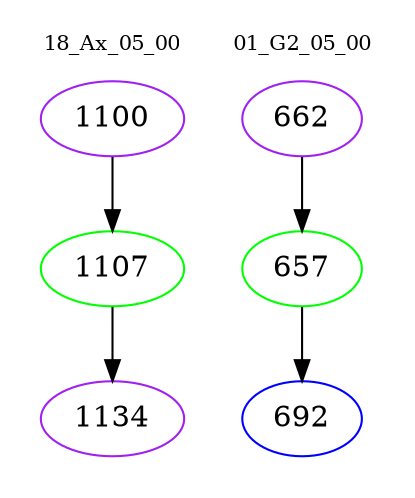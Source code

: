 digraph{
subgraph cluster_0 {
color = white
label = "18_Ax_05_00";
fontsize=10;
T0_1100 [label="1100", color="purple"]
T0_1100 -> T0_1107 [color="black"]
T0_1107 [label="1107", color="green"]
T0_1107 -> T0_1134 [color="black"]
T0_1134 [label="1134", color="purple"]
}
subgraph cluster_1 {
color = white
label = "01_G2_05_00";
fontsize=10;
T1_662 [label="662", color="purple"]
T1_662 -> T1_657 [color="black"]
T1_657 [label="657", color="green"]
T1_657 -> T1_692 [color="black"]
T1_692 [label="692", color="blue"]
}
}
